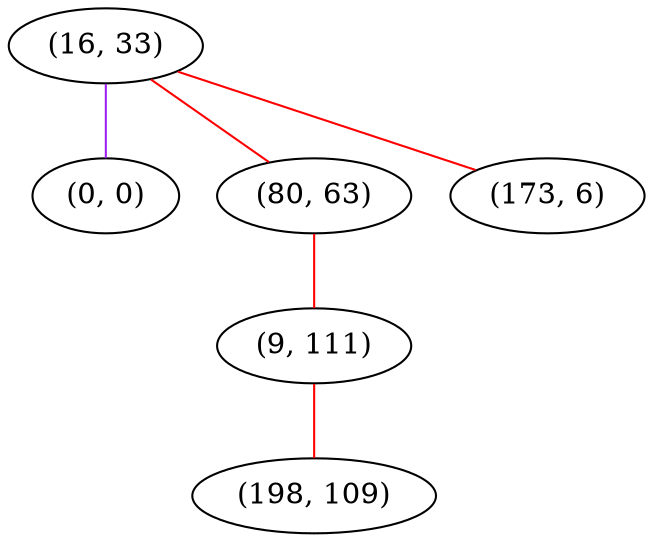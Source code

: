 graph "" {
"(16, 33)";
"(0, 0)";
"(80, 63)";
"(9, 111)";
"(173, 6)";
"(198, 109)";
"(16, 33)" -- "(173, 6)"  [color=red, key=0, weight=1];
"(16, 33)" -- "(0, 0)"  [color=purple, key=0, weight=4];
"(16, 33)" -- "(80, 63)"  [color=red, key=0, weight=1];
"(80, 63)" -- "(9, 111)"  [color=red, key=0, weight=1];
"(9, 111)" -- "(198, 109)"  [color=red, key=0, weight=1];
}
